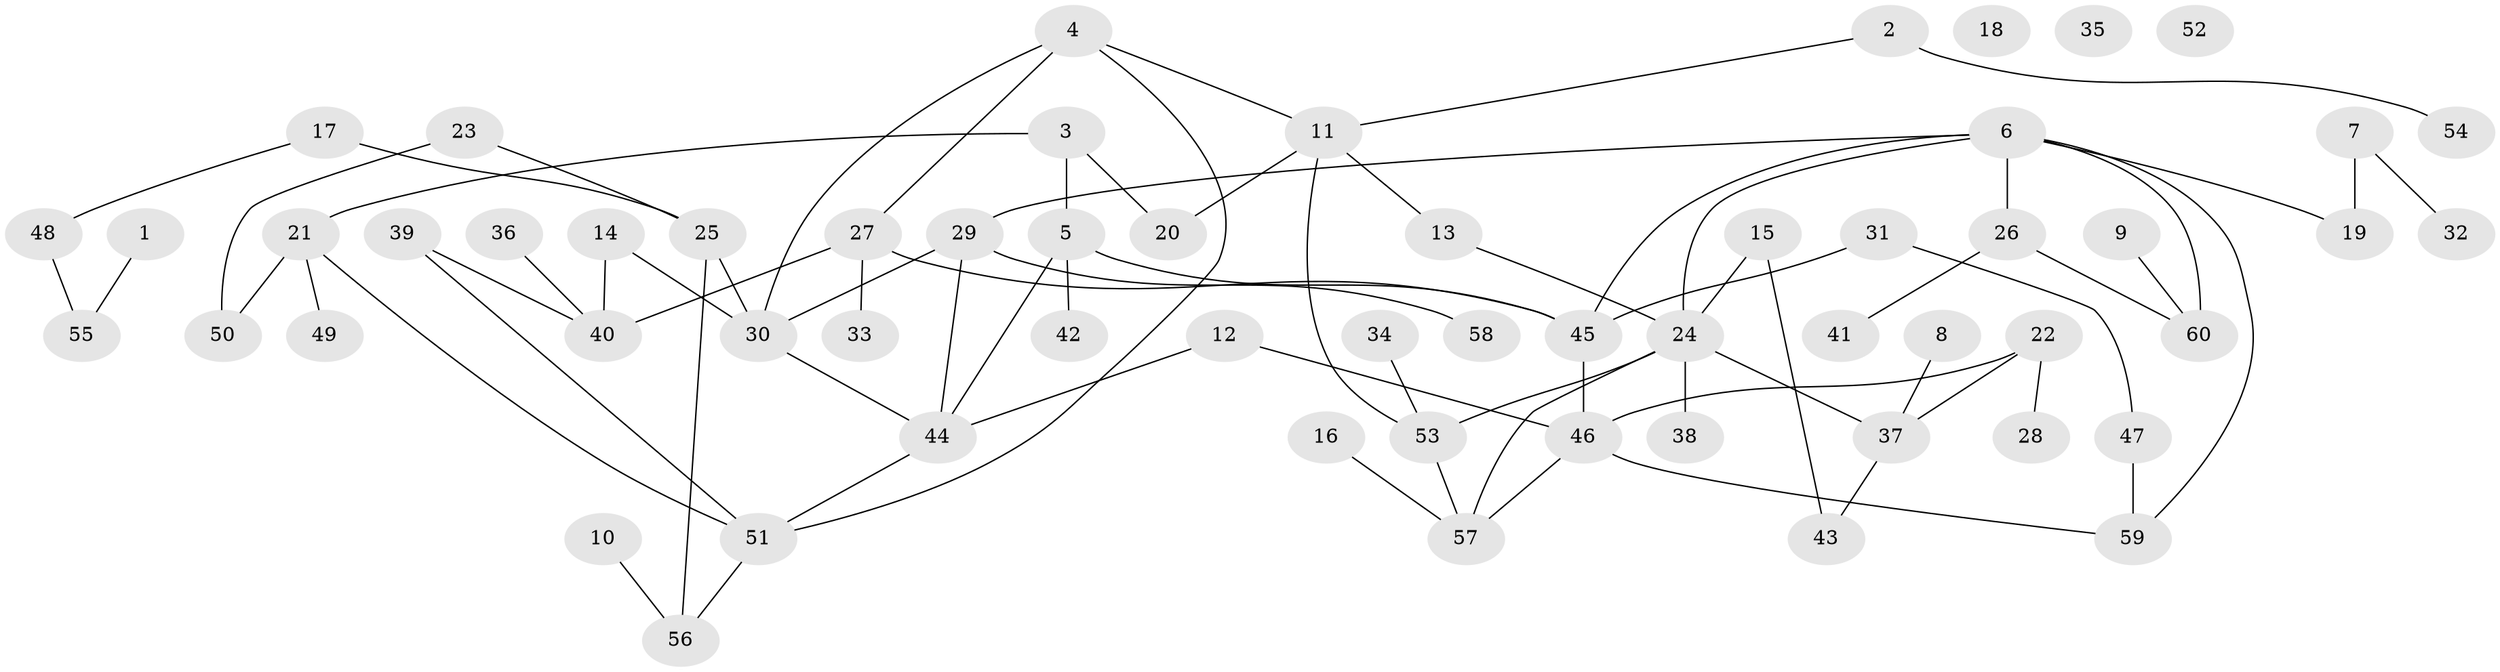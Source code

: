 // Generated by graph-tools (version 1.1) at 2025/40/03/09/25 04:40:52]
// undirected, 60 vertices, 76 edges
graph export_dot {
graph [start="1"]
  node [color=gray90,style=filled];
  1;
  2;
  3;
  4;
  5;
  6;
  7;
  8;
  9;
  10;
  11;
  12;
  13;
  14;
  15;
  16;
  17;
  18;
  19;
  20;
  21;
  22;
  23;
  24;
  25;
  26;
  27;
  28;
  29;
  30;
  31;
  32;
  33;
  34;
  35;
  36;
  37;
  38;
  39;
  40;
  41;
  42;
  43;
  44;
  45;
  46;
  47;
  48;
  49;
  50;
  51;
  52;
  53;
  54;
  55;
  56;
  57;
  58;
  59;
  60;
  1 -- 55;
  2 -- 11;
  2 -- 54;
  3 -- 5;
  3 -- 20;
  3 -- 21;
  4 -- 11;
  4 -- 27;
  4 -- 30;
  4 -- 51;
  5 -- 42;
  5 -- 44;
  5 -- 45;
  6 -- 19;
  6 -- 24;
  6 -- 26;
  6 -- 29;
  6 -- 45;
  6 -- 59;
  6 -- 60;
  7 -- 19;
  7 -- 32;
  8 -- 37;
  9 -- 60;
  10 -- 56;
  11 -- 13;
  11 -- 20;
  11 -- 53;
  12 -- 44;
  12 -- 46;
  13 -- 24;
  14 -- 30;
  14 -- 40;
  15 -- 24;
  15 -- 43;
  16 -- 57;
  17 -- 25;
  17 -- 48;
  21 -- 49;
  21 -- 50;
  21 -- 51;
  22 -- 28;
  22 -- 37;
  22 -- 46;
  23 -- 25;
  23 -- 50;
  24 -- 37;
  24 -- 38;
  24 -- 53;
  24 -- 57;
  25 -- 30;
  25 -- 56;
  26 -- 41;
  26 -- 60;
  27 -- 33;
  27 -- 40;
  27 -- 45;
  29 -- 30;
  29 -- 44;
  29 -- 58;
  30 -- 44;
  31 -- 45;
  31 -- 47;
  34 -- 53;
  36 -- 40;
  37 -- 43;
  39 -- 40;
  39 -- 51;
  44 -- 51;
  45 -- 46;
  46 -- 57;
  46 -- 59;
  47 -- 59;
  48 -- 55;
  51 -- 56;
  53 -- 57;
}
